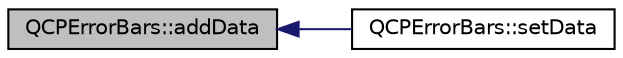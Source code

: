 digraph "QCPErrorBars::addData"
{
  edge [fontname="Helvetica",fontsize="10",labelfontname="Helvetica",labelfontsize="10"];
  node [fontname="Helvetica",fontsize="10",shape=record];
  rankdir="LR";
  Node9 [label="QCPErrorBars::addData",height=0.2,width=0.4,color="black", fillcolor="grey75", style="filled", fontcolor="black"];
  Node9 -> Node10 [dir="back",color="midnightblue",fontsize="10",style="solid",fontname="Helvetica"];
  Node10 [label="QCPErrorBars::setData",height=0.2,width=0.4,color="black", fillcolor="white", style="filled",URL="$class_q_c_p_error_bars.html#a2f33d68a7ec163b09017dce3d9d3abcc"];
}
